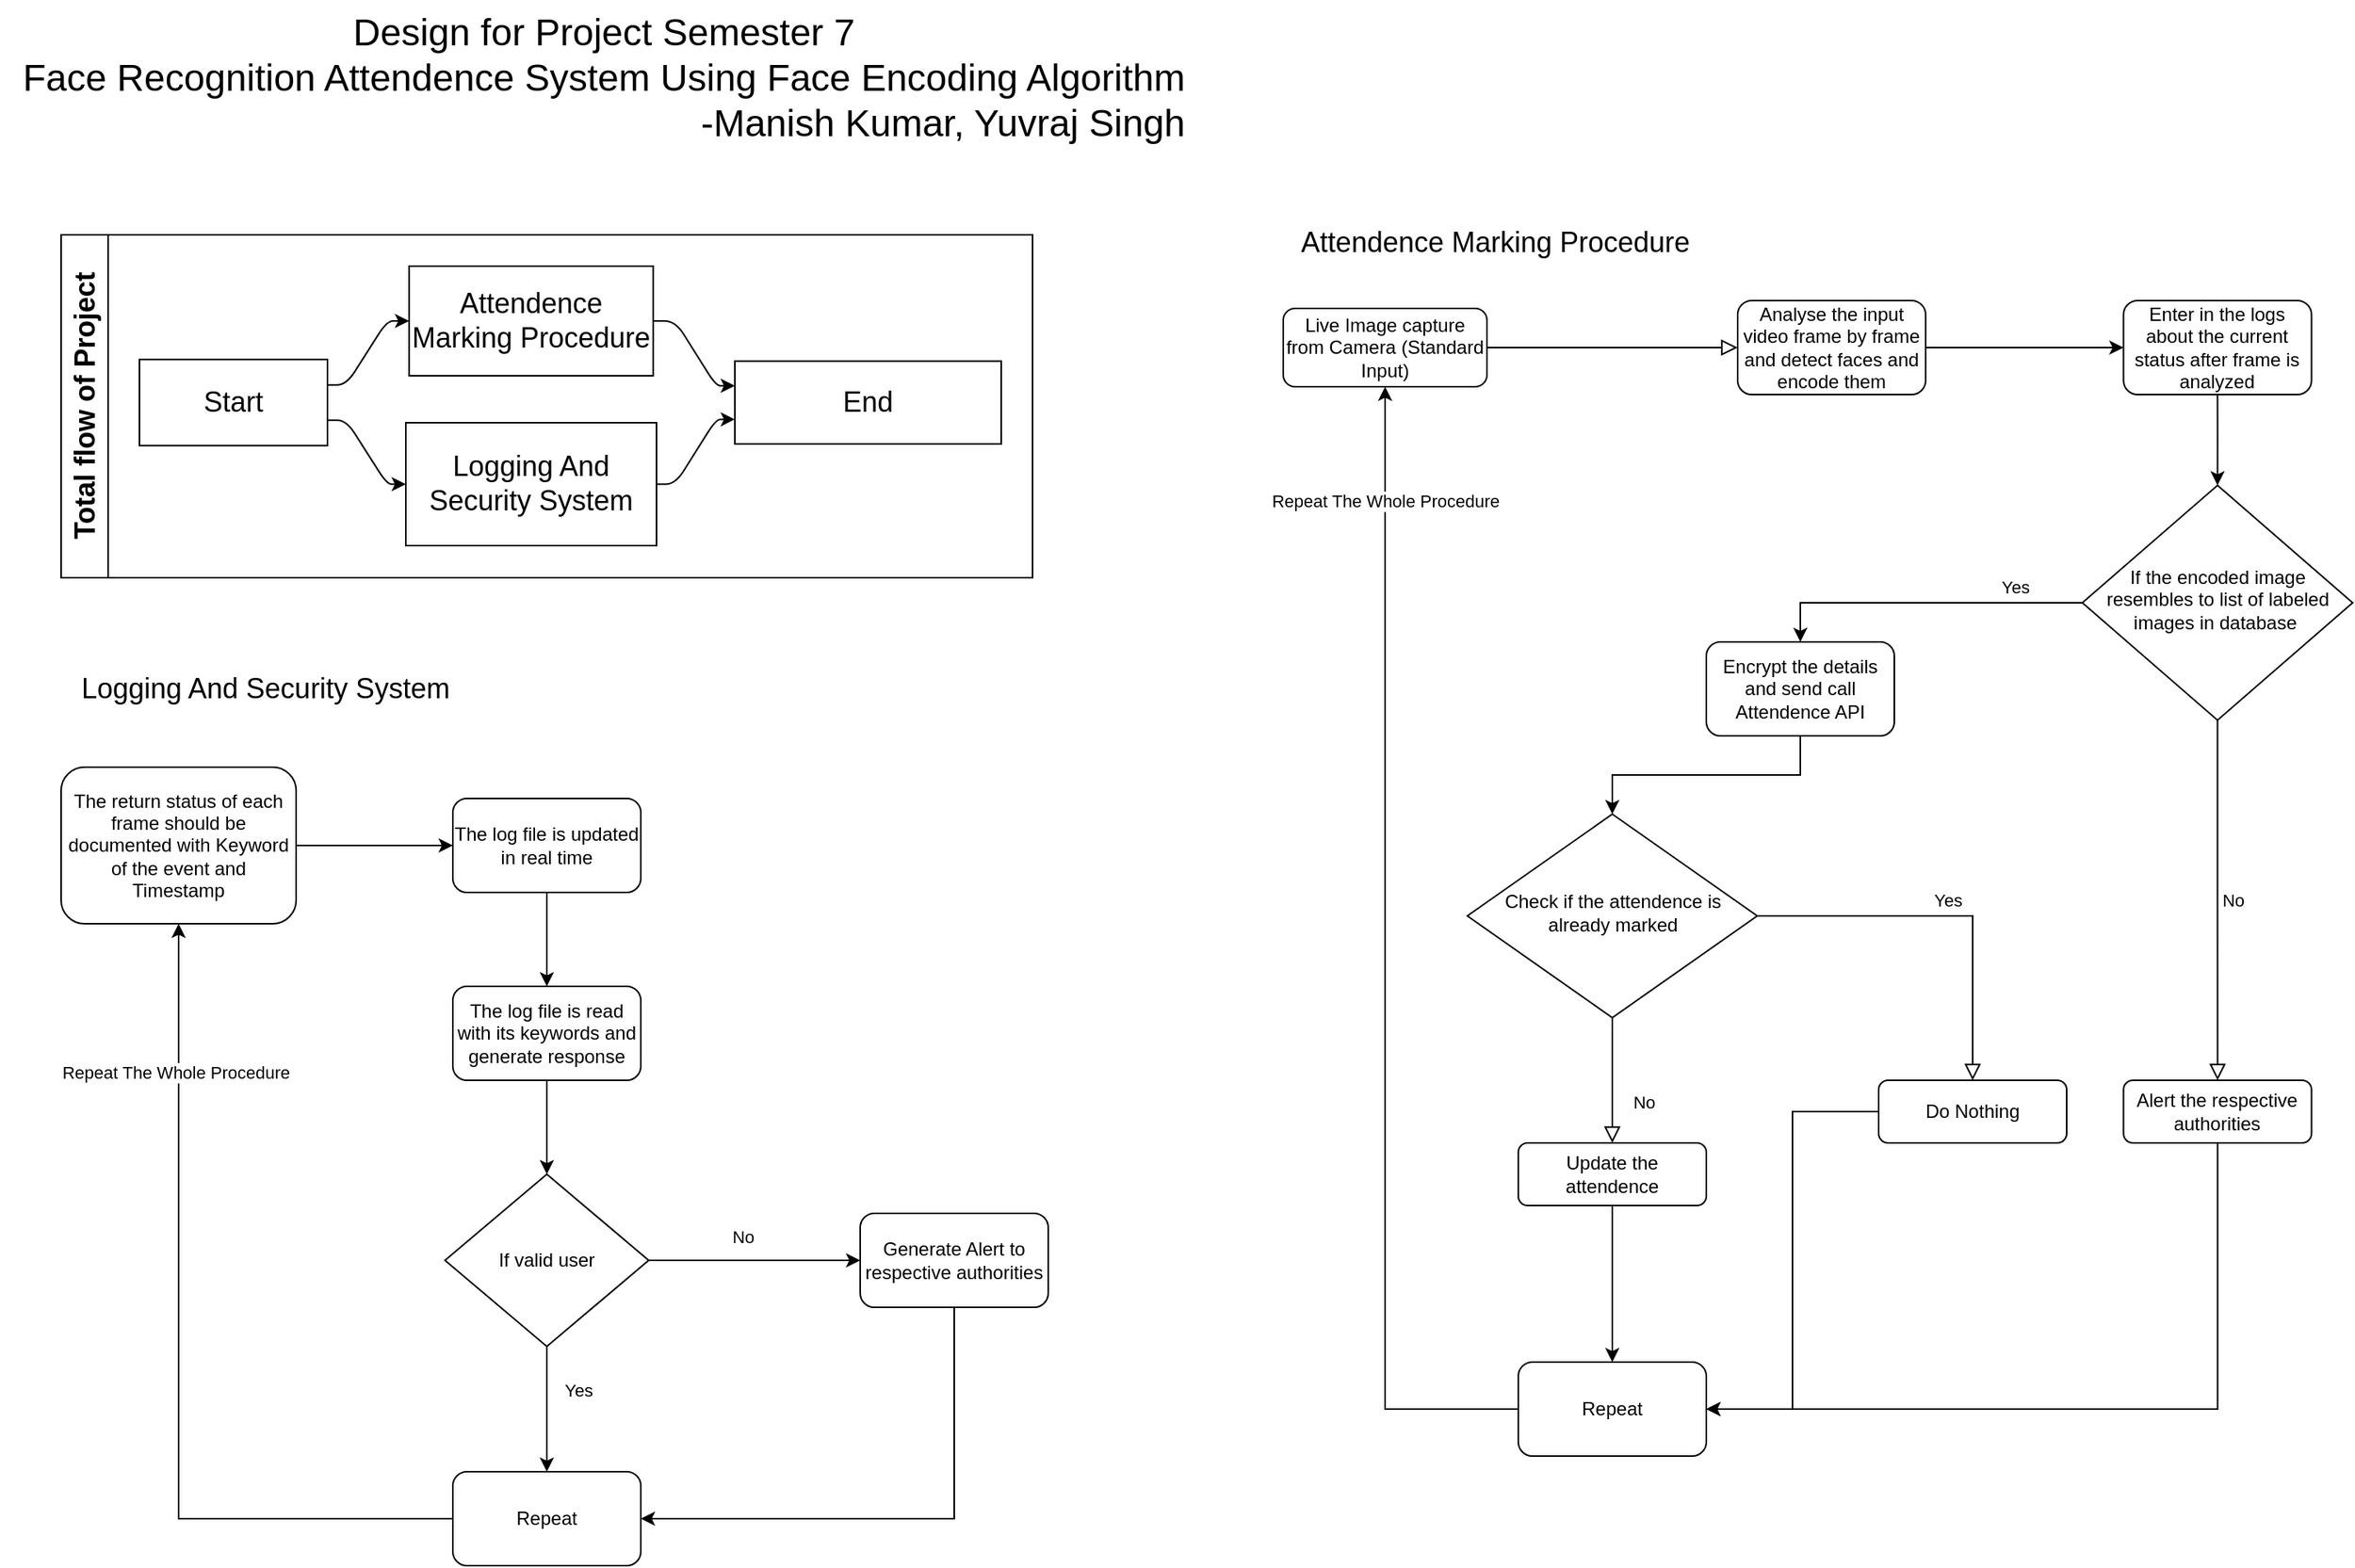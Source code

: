 <mxfile version="21.6.8" type="device">
  <diagram id="C5RBs43oDa-KdzZeNtuy" name="Design For Attendence">
    <mxGraphModel dx="2485" dy="828" grid="1" gridSize="10" guides="1" tooltips="1" connect="1" arrows="1" fold="1" page="1" pageScale="1" pageWidth="827" pageHeight="1169" math="0" shadow="0">
      <root>
        <mxCell id="WIyWlLk6GJQsqaUBKTNV-0" />
        <mxCell id="WIyWlLk6GJQsqaUBKTNV-1" parent="WIyWlLk6GJQsqaUBKTNV-0" />
        <mxCell id="WIyWlLk6GJQsqaUBKTNV-2" value="" style="rounded=0;html=1;jettySize=auto;orthogonalLoop=1;fontSize=11;endArrow=block;endFill=0;endSize=8;strokeWidth=1;shadow=0;labelBackgroundColor=none;edgeStyle=orthogonalEdgeStyle;entryX=0;entryY=0.5;entryDx=0;entryDy=0;" parent="WIyWlLk6GJQsqaUBKTNV-1" source="WIyWlLk6GJQsqaUBKTNV-3" target="DpIOakn2oPwRYrwLk3A_-0" edge="1">
          <mxGeometry relative="1" as="geometry" />
        </mxCell>
        <mxCell id="WIyWlLk6GJQsqaUBKTNV-3" value="Live Image capture from Camera (Standard Input)" style="rounded=1;whiteSpace=wrap;html=1;fontSize=12;glass=0;strokeWidth=1;shadow=0;" parent="WIyWlLk6GJQsqaUBKTNV-1" vertex="1">
          <mxGeometry x="20" y="217" width="130" height="50" as="geometry" />
        </mxCell>
        <mxCell id="WIyWlLk6GJQsqaUBKTNV-5" value="No" style="edgeStyle=orthogonalEdgeStyle;rounded=0;html=1;jettySize=auto;orthogonalLoop=1;fontSize=11;endArrow=block;endFill=0;endSize=8;strokeWidth=1;shadow=0;labelBackgroundColor=none;" parent="WIyWlLk6GJQsqaUBKTNV-1" source="WIyWlLk6GJQsqaUBKTNV-6" target="WIyWlLk6GJQsqaUBKTNV-7" edge="1">
          <mxGeometry y="10" relative="1" as="geometry">
            <mxPoint as="offset" />
          </mxGeometry>
        </mxCell>
        <mxCell id="DpIOakn2oPwRYrwLk3A_-7" style="edgeStyle=orthogonalEdgeStyle;rounded=0;orthogonalLoop=1;jettySize=auto;html=1;entryX=0.5;entryY=0;entryDx=0;entryDy=0;" parent="WIyWlLk6GJQsqaUBKTNV-1" source="WIyWlLk6GJQsqaUBKTNV-6" target="DpIOakn2oPwRYrwLk3A_-10" edge="1">
          <mxGeometry relative="1" as="geometry" />
        </mxCell>
        <mxCell id="DpIOakn2oPwRYrwLk3A_-9" value="Yes" style="edgeLabel;html=1;align=center;verticalAlign=middle;resizable=0;points=[];" parent="DpIOakn2oPwRYrwLk3A_-7" vertex="1" connectable="0">
          <mxGeometry x="-0.574" y="-3" relative="1" as="geometry">
            <mxPoint y="-7" as="offset" />
          </mxGeometry>
        </mxCell>
        <mxCell id="WIyWlLk6GJQsqaUBKTNV-6" value="If the encoded image resembles to list of labeled images in database&amp;nbsp;" style="rhombus;whiteSpace=wrap;html=1;shadow=0;fontFamily=Helvetica;fontSize=12;align=center;strokeWidth=1;spacing=6;spacingTop=-4;" parent="WIyWlLk6GJQsqaUBKTNV-1" vertex="1">
          <mxGeometry x="530" y="330" width="172.5" height="150" as="geometry" />
        </mxCell>
        <mxCell id="DpIOakn2oPwRYrwLk3A_-35" style="edgeStyle=orthogonalEdgeStyle;rounded=0;orthogonalLoop=1;jettySize=auto;html=1;entryX=1;entryY=0.5;entryDx=0;entryDy=0;" parent="WIyWlLk6GJQsqaUBKTNV-1" source="WIyWlLk6GJQsqaUBKTNV-7" target="DpIOakn2oPwRYrwLk3A_-28" edge="1">
          <mxGeometry relative="1" as="geometry">
            <Array as="points">
              <mxPoint x="616" y="920" />
            </Array>
          </mxGeometry>
        </mxCell>
        <mxCell id="WIyWlLk6GJQsqaUBKTNV-7" value="Alert the respective authorities" style="rounded=1;whiteSpace=wrap;html=1;fontSize=12;glass=0;strokeWidth=1;shadow=0;" parent="WIyWlLk6GJQsqaUBKTNV-1" vertex="1">
          <mxGeometry x="556.25" y="710" width="120" height="40" as="geometry" />
        </mxCell>
        <mxCell id="WIyWlLk6GJQsqaUBKTNV-8" value="No" style="rounded=0;html=1;jettySize=auto;orthogonalLoop=1;fontSize=11;endArrow=block;endFill=0;endSize=8;strokeWidth=1;shadow=0;labelBackgroundColor=none;edgeStyle=orthogonalEdgeStyle;" parent="WIyWlLk6GJQsqaUBKTNV-1" source="WIyWlLk6GJQsqaUBKTNV-10" target="WIyWlLk6GJQsqaUBKTNV-11" edge="1">
          <mxGeometry x="0.333" y="20" relative="1" as="geometry">
            <mxPoint as="offset" />
          </mxGeometry>
        </mxCell>
        <mxCell id="WIyWlLk6GJQsqaUBKTNV-9" value="Yes" style="edgeStyle=orthogonalEdgeStyle;rounded=0;html=1;jettySize=auto;orthogonalLoop=1;fontSize=11;endArrow=block;endFill=0;endSize=8;strokeWidth=1;shadow=0;labelBackgroundColor=none;" parent="WIyWlLk6GJQsqaUBKTNV-1" source="WIyWlLk6GJQsqaUBKTNV-10" target="WIyWlLk6GJQsqaUBKTNV-12" edge="1">
          <mxGeometry y="10" relative="1" as="geometry">
            <mxPoint as="offset" />
          </mxGeometry>
        </mxCell>
        <mxCell id="WIyWlLk6GJQsqaUBKTNV-10" value="Check if the attendence is already marked" style="rhombus;whiteSpace=wrap;html=1;shadow=0;fontFamily=Helvetica;fontSize=12;align=center;strokeWidth=1;spacing=6;spacingTop=-4;" parent="WIyWlLk6GJQsqaUBKTNV-1" vertex="1">
          <mxGeometry x="137.5" y="540" width="185" height="130" as="geometry" />
        </mxCell>
        <mxCell id="DpIOakn2oPwRYrwLk3A_-29" style="edgeStyle=orthogonalEdgeStyle;rounded=0;orthogonalLoop=1;jettySize=auto;html=1;" parent="WIyWlLk6GJQsqaUBKTNV-1" source="WIyWlLk6GJQsqaUBKTNV-11" target="DpIOakn2oPwRYrwLk3A_-28" edge="1">
          <mxGeometry relative="1" as="geometry" />
        </mxCell>
        <mxCell id="WIyWlLk6GJQsqaUBKTNV-11" value="Update the attendence" style="rounded=1;whiteSpace=wrap;html=1;fontSize=12;glass=0;strokeWidth=1;shadow=0;" parent="WIyWlLk6GJQsqaUBKTNV-1" vertex="1">
          <mxGeometry x="170" y="750" width="120" height="40" as="geometry" />
        </mxCell>
        <mxCell id="DpIOakn2oPwRYrwLk3A_-32" style="edgeStyle=orthogonalEdgeStyle;rounded=0;orthogonalLoop=1;jettySize=auto;html=1;entryX=1;entryY=0.5;entryDx=0;entryDy=0;" parent="WIyWlLk6GJQsqaUBKTNV-1" source="WIyWlLk6GJQsqaUBKTNV-12" target="DpIOakn2oPwRYrwLk3A_-28" edge="1">
          <mxGeometry relative="1" as="geometry" />
        </mxCell>
        <mxCell id="WIyWlLk6GJQsqaUBKTNV-12" value="Do Nothing" style="rounded=1;whiteSpace=wrap;html=1;fontSize=12;glass=0;strokeWidth=1;shadow=0;" parent="WIyWlLk6GJQsqaUBKTNV-1" vertex="1">
          <mxGeometry x="400" y="710" width="120" height="40" as="geometry" />
        </mxCell>
        <mxCell id="DpIOakn2oPwRYrwLk3A_-1" style="edgeStyle=orthogonalEdgeStyle;rounded=0;orthogonalLoop=1;jettySize=auto;html=1;entryX=0;entryY=0.5;entryDx=0;entryDy=0;" parent="WIyWlLk6GJQsqaUBKTNV-1" source="DpIOakn2oPwRYrwLk3A_-0" target="DpIOakn2oPwRYrwLk3A_-2" edge="1">
          <mxGeometry relative="1" as="geometry" />
        </mxCell>
        <mxCell id="DpIOakn2oPwRYrwLk3A_-0" value="Analyse the input video frame by frame and detect faces and encode them" style="rounded=1;whiteSpace=wrap;html=1;" parent="WIyWlLk6GJQsqaUBKTNV-1" vertex="1">
          <mxGeometry x="310" y="212" width="120" height="60" as="geometry" />
        </mxCell>
        <mxCell id="DpIOakn2oPwRYrwLk3A_-6" style="edgeStyle=orthogonalEdgeStyle;rounded=0;orthogonalLoop=1;jettySize=auto;html=1;exitX=0.5;exitY=1;exitDx=0;exitDy=0;" parent="WIyWlLk6GJQsqaUBKTNV-1" source="DpIOakn2oPwRYrwLk3A_-2" target="WIyWlLk6GJQsqaUBKTNV-6" edge="1">
          <mxGeometry relative="1" as="geometry">
            <mxPoint x="480" y="382" as="targetPoint" />
          </mxGeometry>
        </mxCell>
        <mxCell id="DpIOakn2oPwRYrwLk3A_-2" value="Enter in the logs about the current status after frame is analyzed" style="rounded=1;whiteSpace=wrap;html=1;" parent="WIyWlLk6GJQsqaUBKTNV-1" vertex="1">
          <mxGeometry x="556.25" y="212" width="120" height="60" as="geometry" />
        </mxCell>
        <mxCell id="DpIOakn2oPwRYrwLk3A_-11" style="edgeStyle=orthogonalEdgeStyle;rounded=0;orthogonalLoop=1;jettySize=auto;html=1;entryX=0.5;entryY=0;entryDx=0;entryDy=0;" parent="WIyWlLk6GJQsqaUBKTNV-1" source="DpIOakn2oPwRYrwLk3A_-10" target="WIyWlLk6GJQsqaUBKTNV-10" edge="1">
          <mxGeometry relative="1" as="geometry" />
        </mxCell>
        <mxCell id="DpIOakn2oPwRYrwLk3A_-10" value="Encrypt the details and send call Attendence API" style="rounded=1;whiteSpace=wrap;html=1;" parent="WIyWlLk6GJQsqaUBKTNV-1" vertex="1">
          <mxGeometry x="290" y="430" width="120" height="60" as="geometry" />
        </mxCell>
        <mxCell id="DpIOakn2oPwRYrwLk3A_-12" value="&lt;font style=&quot;&quot;&gt;&lt;span style=&quot;font-size: 24px;&quot;&gt;Design for Project Semester 7&lt;/span&gt;&lt;br&gt;&lt;span style=&quot;font-size: 24px;&quot;&gt;Face Recognition Attendence System Using Face Encoding Algorithm&lt;/span&gt;&lt;br&gt;&lt;div style=&quot;text-align: right;&quot;&gt;&lt;span style=&quot;font-size: 24px;&quot;&gt;-Manish Kumar, Yuvraj Singh&lt;/span&gt;&lt;/div&gt;&lt;/font&gt;" style="text;html=1;align=center;verticalAlign=middle;resizable=0;points=[];autosize=1;strokeColor=none;fillColor=none;" parent="WIyWlLk6GJQsqaUBKTNV-1" vertex="1">
          <mxGeometry x="-799" y="20" width="770" height="100" as="geometry" />
        </mxCell>
        <mxCell id="DpIOakn2oPwRYrwLk3A_-13" value="&lt;font style=&quot;font-size: 18px;&quot;&gt;Total flow of Project&lt;/font&gt;" style="swimlane;html=1;startSize=30;horizontal=0;childLayout=flowLayout;flowOrientation=west;resizable=0;interRankCellSpacing=50;containerType=tree;fontSize=12;" parent="WIyWlLk6GJQsqaUBKTNV-1" vertex="1">
          <mxGeometry x="-760" y="170" width="620" height="219" as="geometry" />
        </mxCell>
        <mxCell id="DpIOakn2oPwRYrwLk3A_-14" value="&lt;font style=&quot;font-size: 18px;&quot;&gt;Start&lt;/font&gt;" style="whiteSpace=wrap;html=1;" parent="DpIOakn2oPwRYrwLk3A_-13" vertex="1">
          <mxGeometry x="50" y="79.625" width="120" height="55" as="geometry" />
        </mxCell>
        <mxCell id="DpIOakn2oPwRYrwLk3A_-15" value="&lt;font style=&quot;font-size: 18px;&quot;&gt;Attendence Marking Procedure&lt;/font&gt;" style="whiteSpace=wrap;html=1;" parent="DpIOakn2oPwRYrwLk3A_-13" vertex="1">
          <mxGeometry x="222.125" y="20" width="155.75" height="70" as="geometry" />
        </mxCell>
        <mxCell id="DpIOakn2oPwRYrwLk3A_-16" value="" style="html=1;rounded=1;curved=0;sourcePerimeterSpacing=0;targetPerimeterSpacing=0;startSize=6;endSize=6;noEdgeStyle=1;orthogonal=1;" parent="DpIOakn2oPwRYrwLk3A_-13" source="DpIOakn2oPwRYrwLk3A_-14" target="DpIOakn2oPwRYrwLk3A_-15" edge="1">
          <mxGeometry relative="1" as="geometry">
            <Array as="points">
              <mxPoint x="182" y="95.875" />
              <mxPoint x="208" y="55" />
            </Array>
          </mxGeometry>
        </mxCell>
        <mxCell id="DpIOakn2oPwRYrwLk3A_-17" value="&lt;font style=&quot;font-size: 18px;&quot;&gt;Logging And Security System&lt;/font&gt;" style="whiteSpace=wrap;html=1;" parent="DpIOakn2oPwRYrwLk3A_-13" vertex="1">
          <mxGeometry x="220" y="120" width="160" height="78.5" as="geometry" />
        </mxCell>
        <mxCell id="DpIOakn2oPwRYrwLk3A_-18" value="" style="html=1;rounded=1;curved=0;sourcePerimeterSpacing=0;targetPerimeterSpacing=0;startSize=6;endSize=6;noEdgeStyle=1;orthogonal=1;" parent="DpIOakn2oPwRYrwLk3A_-13" source="DpIOakn2oPwRYrwLk3A_-14" target="DpIOakn2oPwRYrwLk3A_-17" edge="1">
          <mxGeometry relative="1" as="geometry">
            <Array as="points">
              <mxPoint x="182" y="118.375" />
              <mxPoint x="208" y="159.25" />
            </Array>
          </mxGeometry>
        </mxCell>
        <mxCell id="DpIOakn2oPwRYrwLk3A_-19" value="&lt;font style=&quot;font-size: 18px;&quot;&gt;End&lt;/font&gt;" style="whiteSpace=wrap;html=1;" parent="DpIOakn2oPwRYrwLk3A_-13" vertex="1">
          <mxGeometry x="430" y="80.685" width="170" height="52.88" as="geometry" />
        </mxCell>
        <mxCell id="DpIOakn2oPwRYrwLk3A_-20" value="" style="html=1;rounded=1;curved=0;sourcePerimeterSpacing=0;targetPerimeterSpacing=0;startSize=6;endSize=6;noEdgeStyle=1;orthogonal=1;" parent="DpIOakn2oPwRYrwLk3A_-13" source="DpIOakn2oPwRYrwLk3A_-15" target="DpIOakn2oPwRYrwLk3A_-19" edge="1">
          <mxGeometry relative="1" as="geometry">
            <Array as="points">
              <mxPoint x="392" y="55" />
              <mxPoint x="418" y="96.405" />
            </Array>
          </mxGeometry>
        </mxCell>
        <mxCell id="DpIOakn2oPwRYrwLk3A_-21" value="" style="html=1;rounded=1;curved=0;sourcePerimeterSpacing=0;targetPerimeterSpacing=0;startSize=6;endSize=6;noEdgeStyle=1;orthogonal=1;" parent="DpIOakn2oPwRYrwLk3A_-13" source="DpIOakn2oPwRYrwLk3A_-17" target="DpIOakn2oPwRYrwLk3A_-19" edge="1">
          <mxGeometry relative="1" as="geometry">
            <Array as="points">
              <mxPoint x="392" y="159.25" />
              <mxPoint x="418" y="117.845" />
            </Array>
          </mxGeometry>
        </mxCell>
        <mxCell id="DpIOakn2oPwRYrwLk3A_-23" value="&lt;font style=&quot;font-size: 18px;&quot;&gt;Attendence Marking Procedure&lt;/font&gt;" style="text;html=1;align=center;verticalAlign=middle;resizable=0;points=[];autosize=1;strokeColor=none;fillColor=none;" parent="WIyWlLk6GJQsqaUBKTNV-1" vertex="1">
          <mxGeometry x="20" y="155" width="270" height="40" as="geometry" />
        </mxCell>
        <mxCell id="DpIOakn2oPwRYrwLk3A_-24" value="&lt;font style=&quot;font-size: 18px;&quot;&gt;Logging And Security System&lt;/font&gt;" style="text;html=1;align=center;verticalAlign=middle;resizable=0;points=[];autosize=1;strokeColor=none;fillColor=none;" parent="WIyWlLk6GJQsqaUBKTNV-1" vertex="1">
          <mxGeometry x="-760" y="440" width="260" height="40" as="geometry" />
        </mxCell>
        <mxCell id="DpIOakn2oPwRYrwLk3A_-30" style="edgeStyle=orthogonalEdgeStyle;rounded=0;orthogonalLoop=1;jettySize=auto;html=1;" parent="WIyWlLk6GJQsqaUBKTNV-1" source="DpIOakn2oPwRYrwLk3A_-28" target="WIyWlLk6GJQsqaUBKTNV-3" edge="1">
          <mxGeometry relative="1" as="geometry" />
        </mxCell>
        <mxCell id="DpIOakn2oPwRYrwLk3A_-31" value="Repeat The Whole Procedure" style="edgeLabel;html=1;align=center;verticalAlign=middle;resizable=0;points=[];" parent="DpIOakn2oPwRYrwLk3A_-30" vertex="1" connectable="0">
          <mxGeometry x="0.658" y="1" relative="1" as="geometry">
            <mxPoint x="1" y="-53" as="offset" />
          </mxGeometry>
        </mxCell>
        <mxCell id="DpIOakn2oPwRYrwLk3A_-28" value="Repeat" style="rounded=1;whiteSpace=wrap;html=1;" parent="WIyWlLk6GJQsqaUBKTNV-1" vertex="1">
          <mxGeometry x="170" y="890" width="120" height="60" as="geometry" />
        </mxCell>
        <mxCell id="DpIOakn2oPwRYrwLk3A_-42" style="edgeStyle=orthogonalEdgeStyle;rounded=0;orthogonalLoop=1;jettySize=auto;html=1;entryX=0;entryY=0.5;entryDx=0;entryDy=0;" parent="WIyWlLk6GJQsqaUBKTNV-1" source="DpIOakn2oPwRYrwLk3A_-36" target="DpIOakn2oPwRYrwLk3A_-37" edge="1">
          <mxGeometry relative="1" as="geometry" />
        </mxCell>
        <mxCell id="DpIOakn2oPwRYrwLk3A_-36" value="The return status of each frame should be documented with Keyword of the event and Timestamp" style="rounded=1;whiteSpace=wrap;html=1;" parent="WIyWlLk6GJQsqaUBKTNV-1" vertex="1">
          <mxGeometry x="-760" y="510" width="150" height="100" as="geometry" />
        </mxCell>
        <mxCell id="DpIOakn2oPwRYrwLk3A_-43" style="edgeStyle=orthogonalEdgeStyle;rounded=0;orthogonalLoop=1;jettySize=auto;html=1;entryX=0.5;entryY=0;entryDx=0;entryDy=0;" parent="WIyWlLk6GJQsqaUBKTNV-1" source="DpIOakn2oPwRYrwLk3A_-37" target="DpIOakn2oPwRYrwLk3A_-38" edge="1">
          <mxGeometry relative="1" as="geometry" />
        </mxCell>
        <mxCell id="DpIOakn2oPwRYrwLk3A_-37" value="The log file is updated in real time" style="rounded=1;whiteSpace=wrap;html=1;" parent="WIyWlLk6GJQsqaUBKTNV-1" vertex="1">
          <mxGeometry x="-510" y="530" width="120" height="60" as="geometry" />
        </mxCell>
        <mxCell id="DpIOakn2oPwRYrwLk3A_-44" style="edgeStyle=orthogonalEdgeStyle;rounded=0;orthogonalLoop=1;jettySize=auto;html=1;entryX=0.5;entryY=0;entryDx=0;entryDy=0;" parent="WIyWlLk6GJQsqaUBKTNV-1" source="DpIOakn2oPwRYrwLk3A_-38" target="DpIOakn2oPwRYrwLk3A_-39" edge="1">
          <mxGeometry relative="1" as="geometry" />
        </mxCell>
        <mxCell id="DpIOakn2oPwRYrwLk3A_-38" value="The log file is read with its keywords and generate response" style="rounded=1;whiteSpace=wrap;html=1;" parent="WIyWlLk6GJQsqaUBKTNV-1" vertex="1">
          <mxGeometry x="-510" y="650" width="120" height="60" as="geometry" />
        </mxCell>
        <mxCell id="DpIOakn2oPwRYrwLk3A_-45" style="edgeStyle=orthogonalEdgeStyle;rounded=0;orthogonalLoop=1;jettySize=auto;html=1;entryX=0;entryY=0.5;entryDx=0;entryDy=0;" parent="WIyWlLk6GJQsqaUBKTNV-1" source="DpIOakn2oPwRYrwLk3A_-39" target="DpIOakn2oPwRYrwLk3A_-40" edge="1">
          <mxGeometry relative="1" as="geometry" />
        </mxCell>
        <mxCell id="DpIOakn2oPwRYrwLk3A_-47" value="No" style="edgeLabel;html=1;align=center;verticalAlign=middle;resizable=0;points=[];" parent="DpIOakn2oPwRYrwLk3A_-45" vertex="1" connectable="0">
          <mxGeometry x="-0.122" relative="1" as="geometry">
            <mxPoint y="-15" as="offset" />
          </mxGeometry>
        </mxCell>
        <mxCell id="DpIOakn2oPwRYrwLk3A_-46" style="edgeStyle=orthogonalEdgeStyle;rounded=0;orthogonalLoop=1;jettySize=auto;html=1;entryX=0.5;entryY=0;entryDx=0;entryDy=0;" parent="WIyWlLk6GJQsqaUBKTNV-1" source="DpIOakn2oPwRYrwLk3A_-39" target="DpIOakn2oPwRYrwLk3A_-41" edge="1">
          <mxGeometry relative="1" as="geometry" />
        </mxCell>
        <mxCell id="DpIOakn2oPwRYrwLk3A_-48" value="Yes" style="edgeLabel;html=1;align=center;verticalAlign=middle;resizable=0;points=[];" parent="DpIOakn2oPwRYrwLk3A_-46" vertex="1" connectable="0">
          <mxGeometry x="-0.314" y="-1" relative="1" as="geometry">
            <mxPoint x="21" as="offset" />
          </mxGeometry>
        </mxCell>
        <mxCell id="DpIOakn2oPwRYrwLk3A_-39" value="If valid user" style="rhombus;whiteSpace=wrap;html=1;" parent="WIyWlLk6GJQsqaUBKTNV-1" vertex="1">
          <mxGeometry x="-515" y="770" width="130" height="110" as="geometry" />
        </mxCell>
        <mxCell id="DpIOakn2oPwRYrwLk3A_-49" style="edgeStyle=orthogonalEdgeStyle;rounded=0;orthogonalLoop=1;jettySize=auto;html=1;entryX=1;entryY=0.5;entryDx=0;entryDy=0;" parent="WIyWlLk6GJQsqaUBKTNV-1" source="DpIOakn2oPwRYrwLk3A_-40" target="DpIOakn2oPwRYrwLk3A_-41" edge="1">
          <mxGeometry relative="1" as="geometry">
            <Array as="points">
              <mxPoint x="-190" y="990" />
            </Array>
          </mxGeometry>
        </mxCell>
        <mxCell id="DpIOakn2oPwRYrwLk3A_-40" value="Generate Alert to respective authorities" style="rounded=1;whiteSpace=wrap;html=1;" parent="WIyWlLk6GJQsqaUBKTNV-1" vertex="1">
          <mxGeometry x="-250" y="795" width="120" height="60" as="geometry" />
        </mxCell>
        <mxCell id="DpIOakn2oPwRYrwLk3A_-50" style="edgeStyle=orthogonalEdgeStyle;rounded=0;orthogonalLoop=1;jettySize=auto;html=1;entryX=0.5;entryY=1;entryDx=0;entryDy=0;" parent="WIyWlLk6GJQsqaUBKTNV-1" source="DpIOakn2oPwRYrwLk3A_-41" target="DpIOakn2oPwRYrwLk3A_-36" edge="1">
          <mxGeometry relative="1" as="geometry" />
        </mxCell>
        <mxCell id="DpIOakn2oPwRYrwLk3A_-51" value="Repeat The Whole Procedure" style="edgeLabel;html=1;align=center;verticalAlign=middle;resizable=0;points=[];" parent="DpIOakn2oPwRYrwLk3A_-50" vertex="1" connectable="0">
          <mxGeometry x="0.659" y="2" relative="1" as="geometry">
            <mxPoint as="offset" />
          </mxGeometry>
        </mxCell>
        <mxCell id="DpIOakn2oPwRYrwLk3A_-41" value="Repeat" style="rounded=1;whiteSpace=wrap;html=1;" parent="WIyWlLk6GJQsqaUBKTNV-1" vertex="1">
          <mxGeometry x="-510" y="960" width="120" height="60" as="geometry" />
        </mxCell>
      </root>
    </mxGraphModel>
  </diagram>
</mxfile>
